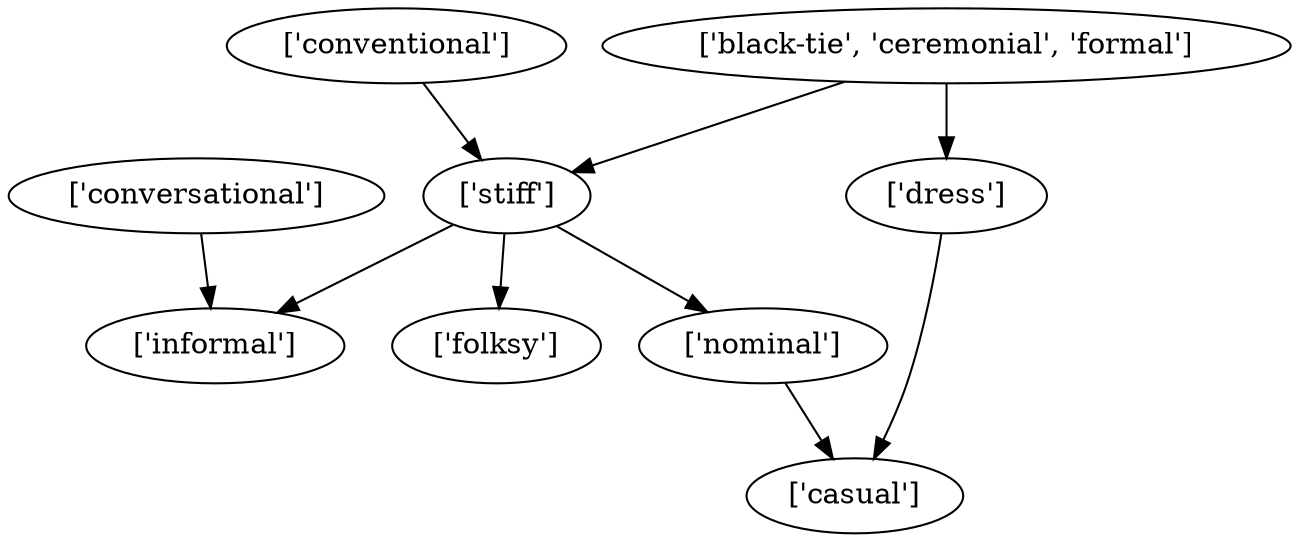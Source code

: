 strict digraph  {
	"['dress']" -> "['casual']";
	"['conversational']" -> "['informal']";
	"['stiff']" -> "['informal']";
	"['stiff']" -> "['folksy']";
	"['stiff']" -> "['nominal']";
	"['nominal']" -> "['casual']";
	"['conventional']" -> "['stiff']";
	"['black-tie', 'ceremonial', 'formal']" -> "['dress']";
	"['black-tie', 'ceremonial', 'formal']" -> "['stiff']";
}
